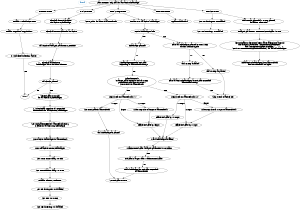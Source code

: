 digraph G {
size="2"
	templine [color="#9ecae1",
		fontcolor="#3182bd",
		fontname=Helvetica,
		fontsize=10,
		style=solid
	];
	"Prepare DAQ/Pre Set Event"	[label="Pre Set Event"];
	"Prepare DAQ/Pre Set Event" -> "Check if there is at least\none active IC headstage";
	"Check if there is at least\none active IC headstage" -> "Check if no TTL channels are active";
	"Check if no TTL channels are active" -> "All required analysis parameters present?";
	"All required analysis parameters present?" -> "Check if all active IC\n headstages have the same stimset";
	"Check if all active IC\n headstages have the same stimset" -> "All checks passed";
	"All checks passed" -> Abort	[label=No];
	"All checks passed" -> "Set DAScale to 100pA\nfor all active IC headstages"	[label=Yes];
	"Set DAScale to 100pA\nfor all active IC headstages" -> "Write initial stepsize of 100pA into\nlabnotebook for all active IC headstages";
	"Write initial stepsize of 100pA into\nlabnotebook for all active IC headstages" -> "Set \"DAScale exceeded\" labnotebook entry\nto false for all active IC headstages";
	"Set \"DAScale exceeded\" labnotebook entry\nto false for all active IC headstages" -> "Store active headstages in labnotebook";
	"Start DAQ/RA (only call for last active headstage)" -> "Prepare DAQ/Pre Set Event";
	"Start DAQ/RA (only call for last active headstage)" -> "Post Sweep Event";
	"Start DAQ/RA (only call for last active headstage)" -> "Post DAQ Event";
	"Start DAQ/RA (only call for last active headstage)" -> "Post Set Event";
	n60	[label="Pre DAQ Event"];
	"Start DAQ/RA (only call for last active headstage)" -> n60;
	"Post Sweep Event" -> "Iterate over all active headstages";
	"Post Sweep Event" -> "Store pulse duration in labnotebook";
	"Post DAQ Event" -> "Update Dashboard";
	"Post Set Event" -> "Mark set as passed if 1 sweep passed,\nas failure otherwise";
	"Post Set Event" -> "Set \"TP during ITI\" to enabled";
	n60 -> "Enable \"Multidevice DAQ\"";
	"Iterate over all active headstages" -> "Active headstages left?";
	"Mark set as passed if 1 sweep passed,\nas failure otherwise" -> "Analysis parameter \"PostDAQSetDAScale\" is true";
	"Set \"TP during ITI\" to enabled" -> "Set \"TP inserting\" to enabled";
	"Enable \"Multidevice DAQ\"" -> "Enable \"Repeated Acquisition\"";
	"Active headstages left?" -> "Have all headstages passed in one sweep\nof their stimset cycle?"	[label=No];
	"Active headstages left?" -> "Headstage passed?"	[label=Yes];
	"Analysis parameter \"PostDAQSetDAScale\" is true" -> "Set DAScale to the stored LBN value taking into account\nthe analysis parameter \"PostDAQDAScaleFactor\"\nand \"PostDAQDAScaleMinOffset\"\
.\nSet it to \"PostDAQDAScaleForFailedHS\" for failed headstages.";
	n61	[label="Is \"Unlocked indexing\" active"];
	"Enable \"Repeated Acquisition\"" -> n61;
	"Have all headstages passed in one sweep\nof their stimset cycle?" -> "Mark sweep as failed"	[label=No];
	"Have all headstages passed in one sweep\nof their stimset cycle?" -> "Mark sweep as passed"	[label=Yes];
	"Headstage passed?" -> "Headstage exceeded DAScale\n according to labnotebook entry?"	[label=No];
	"Set DAScale to the stored LBN value taking into account\nthe analysis parameter \"PostDAQDAScaleFactor\"\nand \"PostDAQDAScaleMinOffset\"\
.\nSet it to \"PostDAQDAScaleForFailedHS\" for failed headstages." -> "Read active headstages from labnotebook\nand turn them all on again";
	n61 -> Abort	[label=Yes];
	"Mark sweep as failed" -> "Have all active headstages an DAScale exceeded\n labnotebook entry?";
	"Mark sweep as passed" -> "Skip to end of active set";
	"Headstage exceeded DAScale\n according to labnotebook entry?" -> "Spike detected?\n(x range: pulse onset to end of sweep\ny condition: max above 0.01mV)\nStore result in labnotebook"	[label=No];
	"Have all active headstages an DAScale exceeded\n labnotebook entry?" -> "Skip to end of active set"	[label=Yes];
	"Spike detected?\n(x range: pulse onset to end of sweep\ny condition: max above 0.01mV)\nStore result in labnotebook" -> "Step size from labnotebook? (1)"	[label=Yes];
	"Spike detected?\n(x range: pulse onset to end of sweep\ny condition: max above 0.01mV)\nStore result in labnotebook" -> "Step size from labnotebook? (2)"	[label=No];
	"Step size from labnotebook? (1)" -> "Store DAScale in labnotebook"	[label="+10pA"];
	"Step size from labnotebook? (1)" -> "Offset DAScale by -50pA"	[label="-50pA"];
	"Step size from labnotebook? (1)" -> "Write step size of -50pA to labnotebook"	[label="+100pA"];
	"Step size from labnotebook? (2)" -> "Write step size of +10pA to labnotebook"	[label="-50pA"];
	"Step size from labnotebook? (2)" -> "Offset DAScale by +10pA"	[label="+10pA"];
	"Step size from labnotebook? (2)" -> "Offset DAScale by +100pA"	[label="+100pA"];
	"Store DAScale in labnotebook" -> "Mark headstage as passed";
	"Offset DAScale by -50pA" -> "Mark headstage as failed";
	"Write step size of -50pA to labnotebook" -> "Offset DAScale by -50pA";
	"Write step size of +10pA to labnotebook" -> "Offset DAScale by +10pA";
	"Offset DAScale by +10pA" -> "Mark headstage as failed";
	"Offset DAScale by +100pA" -> "Mark headstage as failed";
	"Mark headstage as passed" -> "Set DAScale to zero";
	"Mark headstage as failed" -> "\"MaximumDAScale\" analysis parameter is not NaN?";
	"Store active headstages in labnotebook" -> "Turn off active non-IC headstages";
	"\"MaximumDAScale\" analysis parameter is not NaN?" -> "DAScale is larger than \"MaximumDAScale\"?"	[label=Yes];
	"Disable \"dDAQ\"/\"oodDAQ\"" -> "Set \"TP during ITI\" to disabled";
	"Set \"TP during ITI\" to disabled" -> "Set \"ITI\" to 100ms";
	"Set \"ITI\" to 100ms" -> "Set \"TP inserting\" to disabled";
	"Turn off active non-IC headstages" -> "Set \"User onset delay\" to 0ms";
	"Set \"User onset delay\" to 0ms" -> "Set \"Termination delay\" to 0 ms";
	"Set \"Termination delay\" to 0 ms" -> "Disable \"dDAQ\"/\"oodDAQ\"";
	"DAScale is larger than \"MaximumDAScale\"?" -> "Mark headstage as \"DAScale exceeded\"\nin labnotebook"	[label=Yes];
	"Mark headstage as \"DAScale exceeded\"\nin labnotebook" -> "Set DAScale to zero";
}
